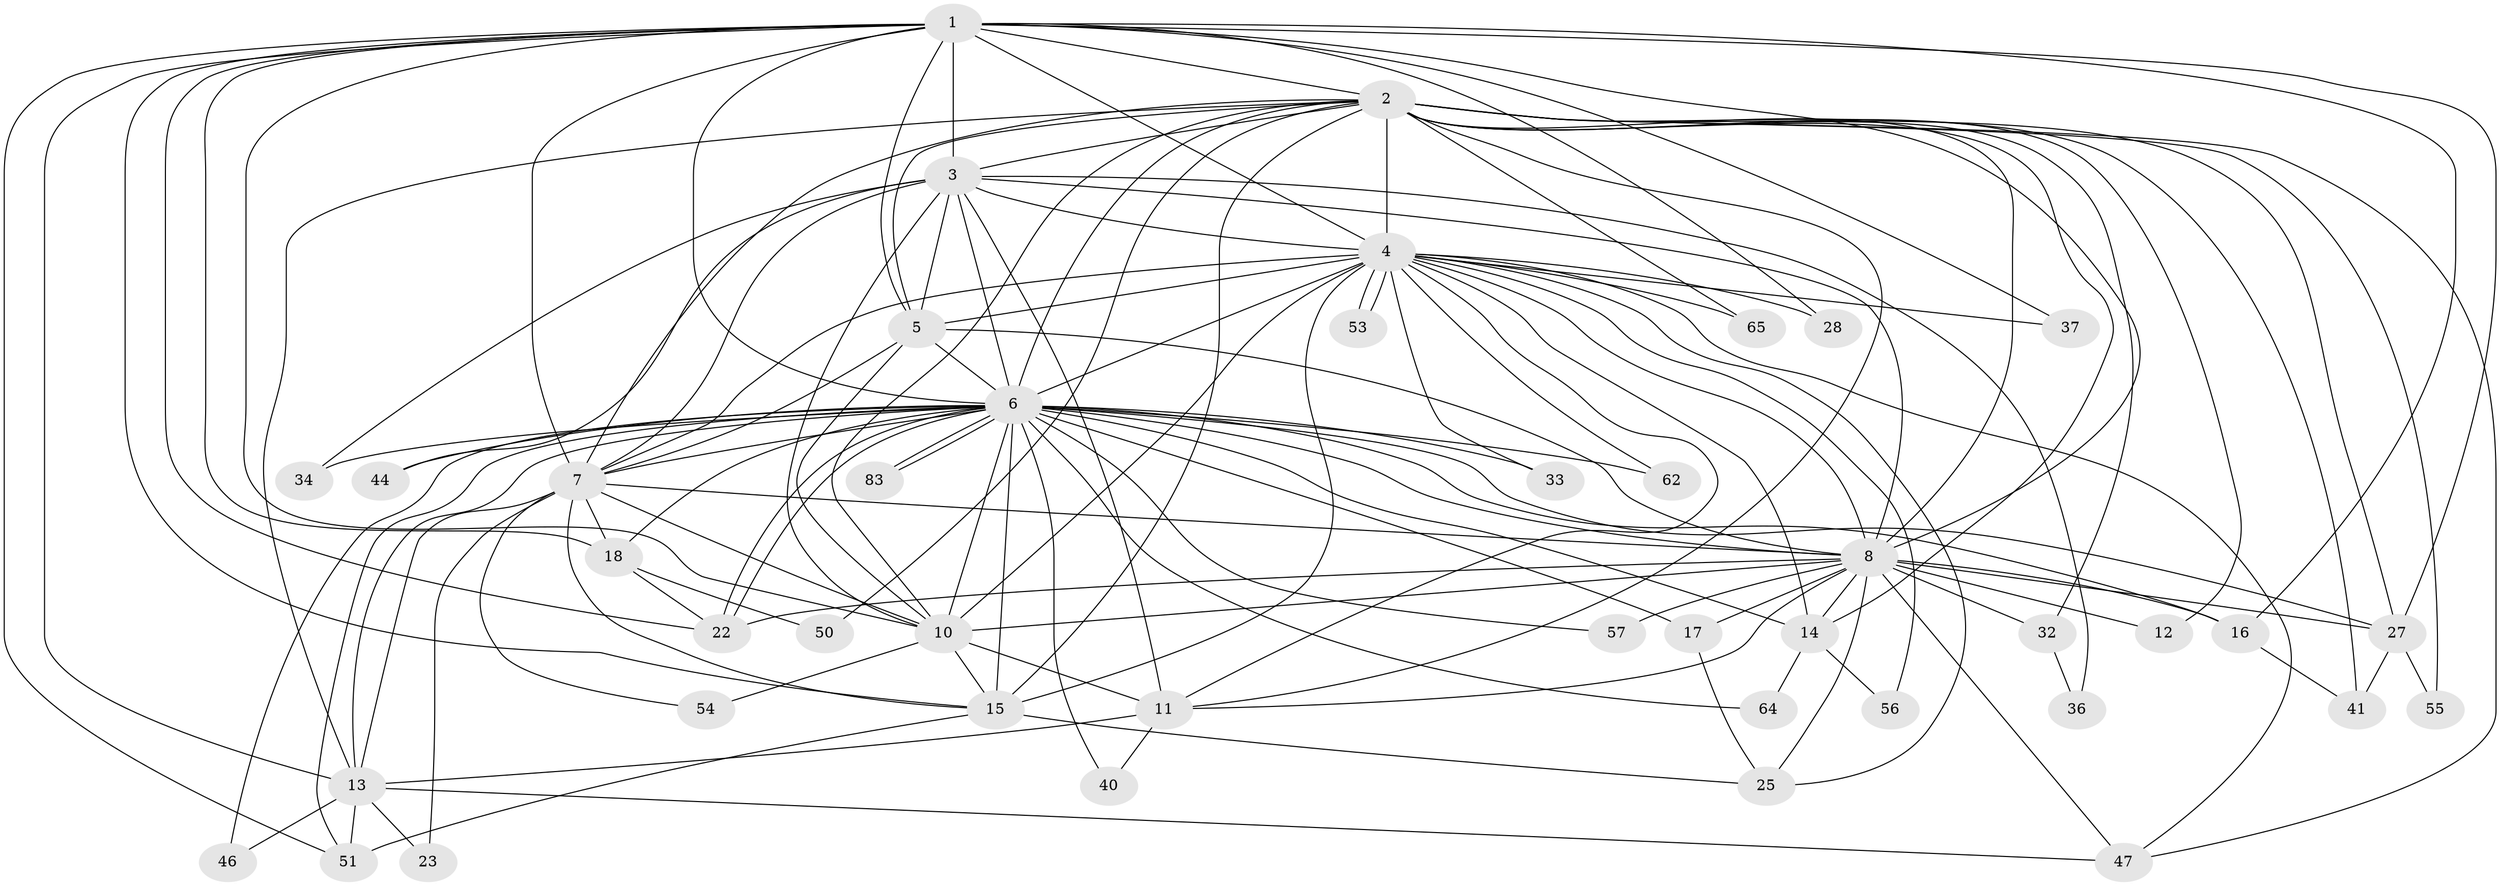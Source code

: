 // original degree distribution, {23: 0.022988505747126436, 19: 0.011494252873563218, 16: 0.011494252873563218, 9: 0.011494252873563218, 28: 0.011494252873563218, 15: 0.011494252873563218, 21: 0.011494252873563218, 14: 0.011494252873563218, 12: 0.011494252873563218, 5: 0.05747126436781609, 2: 0.5517241379310345, 8: 0.022988505747126436, 6: 0.011494252873563218, 4: 0.09195402298850575, 3: 0.13793103448275862, 7: 0.011494252873563218}
// Generated by graph-tools (version 1.1) at 2025/14/03/09/25 04:14:01]
// undirected, 43 vertices, 130 edges
graph export_dot {
graph [start="1"]
  node [color=gray90,style=filled];
  1 [super="+69"];
  2 [super="+45+77"];
  3 [super="+39+21+49+35"];
  4;
  5;
  6 [super="+9"];
  7;
  8 [super="+67+19"];
  10;
  11 [super="+24"];
  12;
  13 [super="+78+38"];
  14 [super="+43"];
  15 [super="+52+29"];
  16 [super="+74"];
  17 [super="+31"];
  18;
  22 [super="+70+30"];
  23;
  25 [super="+26"];
  27 [super="+48"];
  28;
  32;
  33;
  34;
  36;
  37;
  40;
  41 [super="+79"];
  44;
  46;
  47 [super="+68"];
  50;
  51 [super="+60"];
  53;
  54;
  55;
  56;
  57;
  62;
  64;
  65;
  83;
  1 -- 2 [weight=2];
  1 -- 3 [weight=4];
  1 -- 4;
  1 -- 5;
  1 -- 6 [weight=3];
  1 -- 7;
  1 -- 8 [weight=2];
  1 -- 10;
  1 -- 15;
  1 -- 27;
  1 -- 28;
  1 -- 37;
  1 -- 51;
  1 -- 18;
  1 -- 13;
  1 -- 16;
  1 -- 22;
  2 -- 3;
  2 -- 4;
  2 -- 5;
  2 -- 6 [weight=3];
  2 -- 7;
  2 -- 8 [weight=3];
  2 -- 10;
  2 -- 11;
  2 -- 12;
  2 -- 14;
  2 -- 15;
  2 -- 32;
  2 -- 41;
  2 -- 65;
  2 -- 13;
  2 -- 50;
  2 -- 55;
  2 -- 27;
  2 -- 47;
  3 -- 4;
  3 -- 5;
  3 -- 6 [weight=3];
  3 -- 7;
  3 -- 8 [weight=2];
  3 -- 10;
  3 -- 11;
  3 -- 34;
  3 -- 36;
  3 -- 44;
  4 -- 5;
  4 -- 6 [weight=3];
  4 -- 7;
  4 -- 8;
  4 -- 10;
  4 -- 28;
  4 -- 33;
  4 -- 37;
  4 -- 47;
  4 -- 53;
  4 -- 53;
  4 -- 56;
  4 -- 62;
  4 -- 65;
  4 -- 14;
  4 -- 25;
  4 -- 15;
  4 -- 11;
  5 -- 6 [weight=2];
  5 -- 7;
  5 -- 8;
  5 -- 10;
  6 -- 7 [weight=3];
  6 -- 8 [weight=3];
  6 -- 10 [weight=2];
  6 -- 14;
  6 -- 17;
  6 -- 18;
  6 -- 22;
  6 -- 22;
  6 -- 27;
  6 -- 33;
  6 -- 34;
  6 -- 46;
  6 -- 62;
  6 -- 64;
  6 -- 83;
  6 -- 83;
  6 -- 13;
  6 -- 40;
  6 -- 44;
  6 -- 16;
  6 -- 51;
  6 -- 57;
  6 -- 15 [weight=2];
  7 -- 8;
  7 -- 10;
  7 -- 13;
  7 -- 18;
  7 -- 23;
  7 -- 54;
  7 -- 15;
  8 -- 10;
  8 -- 12;
  8 -- 16;
  8 -- 17;
  8 -- 25;
  8 -- 32;
  8 -- 47;
  8 -- 57;
  8 -- 22;
  8 -- 27;
  8 -- 11;
  8 -- 14;
  10 -- 54;
  10 -- 15;
  10 -- 11;
  11 -- 13 [weight=2];
  11 -- 40;
  13 -- 23;
  13 -- 51;
  13 -- 46;
  13 -- 47;
  14 -- 56;
  14 -- 64;
  15 -- 25;
  15 -- 51;
  16 -- 41;
  17 -- 25;
  18 -- 50;
  18 -- 22;
  27 -- 41;
  27 -- 55;
  32 -- 36;
}
